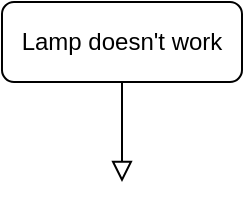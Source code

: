<mxfile version="24.9.0" pages="2">
  <diagram id="C5RBs43oDa-KdzZeNtuy" name="Page-1">
    <mxGraphModel dx="1025" dy="611" grid="1" gridSize="10" guides="1" tooltips="1" connect="1" arrows="1" fold="1" page="1" pageScale="1" pageWidth="827" pageHeight="1169" math="0" shadow="0">
      <root>
        <mxCell id="WIyWlLk6GJQsqaUBKTNV-0" />
        <mxCell id="WIyWlLk6GJQsqaUBKTNV-1" parent="WIyWlLk6GJQsqaUBKTNV-0" />
        <mxCell id="WIyWlLk6GJQsqaUBKTNV-2" value="" style="rounded=0;html=1;jettySize=auto;orthogonalLoop=1;fontSize=11;endArrow=block;endFill=0;endSize=8;strokeWidth=1;shadow=0;labelBackgroundColor=none;edgeStyle=orthogonalEdgeStyle;" parent="WIyWlLk6GJQsqaUBKTNV-1" source="WIyWlLk6GJQsqaUBKTNV-3" edge="1">
          <mxGeometry relative="1" as="geometry">
            <mxPoint x="220" y="170" as="targetPoint" />
          </mxGeometry>
        </mxCell>
        <mxCell id="WIyWlLk6GJQsqaUBKTNV-3" value="Lamp doesn&#39;t work" style="rounded=1;whiteSpace=wrap;html=1;fontSize=12;glass=0;strokeWidth=1;shadow=0;" parent="WIyWlLk6GJQsqaUBKTNV-1" vertex="1">
          <mxGeometry x="160" y="80" width="120" height="40" as="geometry" />
        </mxCell>
      </root>
    </mxGraphModel>
  </diagram>
  <diagram id="6SiOVoqLQWHYyK924Z2G" name="Page-2">
    <mxGraphModel dx="1073" dy="1323" grid="0" gridSize="10" guides="1" tooltips="1" connect="1" arrows="1" fold="1" page="0" pageScale="1" pageWidth="827" pageHeight="1169" math="0" shadow="0">
      <root>
        <mxCell id="0" />
        <mxCell id="1" parent="0" />
        <mxCell id="TC7Gc77UsIQIzNwlmf3q-8" value="" style="edgeStyle=none;curved=1;rounded=0;orthogonalLoop=1;jettySize=auto;html=1;fontSize=12;startSize=8;endSize=8;" edge="1" parent="1" source="TC7Gc77UsIQIzNwlmf3q-1" target="TC7Gc77UsIQIzNwlmf3q-7">
          <mxGeometry relative="1" as="geometry" />
        </mxCell>
        <mxCell id="TC7Gc77UsIQIzNwlmf3q-1" value="Start" style="rounded=1;whiteSpace=wrap;html=1;arcSize=50;" vertex="1" parent="1">
          <mxGeometry x="297.5" y="113" width="120" height="60" as="geometry" />
        </mxCell>
        <mxCell id="TC7Gc77UsIQIzNwlmf3q-11" value="" style="edgeStyle=none;curved=1;rounded=0;orthogonalLoop=1;jettySize=auto;html=1;fontSize=12;startSize=8;endSize=8;" edge="1" parent="1" source="TC7Gc77UsIQIzNwlmf3q-7" target="TC7Gc77UsIQIzNwlmf3q-10">
          <mxGeometry relative="1" as="geometry" />
        </mxCell>
        <mxCell id="TC7Gc77UsIQIzNwlmf3q-7" value="รับข้อมูล ชื่อ" style="shape=parallelogram;perimeter=parallelogramPerimeter;whiteSpace=wrap;html=1;fixedSize=1;rounded=1;arcSize=0;" vertex="1" parent="1">
          <mxGeometry x="296" y="228" width="126" height="63" as="geometry" />
        </mxCell>
        <mxCell id="TC7Gc77UsIQIzNwlmf3q-13" value="" style="edgeStyle=none;curved=1;rounded=0;orthogonalLoop=1;jettySize=auto;html=1;fontSize=12;startSize=8;endSize=8;" edge="1" parent="1" source="TC7Gc77UsIQIzNwlmf3q-10" target="TC7Gc77UsIQIzNwlmf3q-12">
          <mxGeometry relative="1" as="geometry" />
        </mxCell>
        <mxCell id="TC7Gc77UsIQIzNwlmf3q-10" value="รับข้อมูล นามสกุล" style="shape=parallelogram;perimeter=parallelogramPerimeter;whiteSpace=wrap;html=1;fixedSize=1;rounded=1;arcSize=0;" vertex="1" parent="1">
          <mxGeometry x="299" y="318" width="120" height="60" as="geometry" />
        </mxCell>
        <mxCell id="TC7Gc77UsIQIzNwlmf3q-15" value="" style="edgeStyle=none;curved=1;rounded=0;orthogonalLoop=1;jettySize=auto;html=1;fontSize=12;startSize=8;endSize=8;" edge="1" parent="1" source="TC7Gc77UsIQIzNwlmf3q-12" target="TC7Gc77UsIQIzNwlmf3q-14">
          <mxGeometry relative="1" as="geometry" />
        </mxCell>
        <mxCell id="TC7Gc77UsIQIzNwlmf3q-12" value="แสดงผล ชื่อ" style="shape=parallelogram;perimeter=parallelogramPerimeter;whiteSpace=wrap;html=1;fixedSize=1;rounded=1;arcSize=0;" vertex="1" parent="1">
          <mxGeometry x="296" y="421" width="120" height="60" as="geometry" />
        </mxCell>
        <mxCell id="TC7Gc77UsIQIzNwlmf3q-17" value="" style="edgeStyle=none;curved=1;rounded=0;orthogonalLoop=1;jettySize=auto;html=1;fontSize=12;startSize=8;endSize=8;" edge="1" parent="1" source="TC7Gc77UsIQIzNwlmf3q-14" target="TC7Gc77UsIQIzNwlmf3q-16">
          <mxGeometry relative="1" as="geometry" />
        </mxCell>
        <mxCell id="TC7Gc77UsIQIzNwlmf3q-14" value="แสดงผล นามสกุล" style="shape=parallelogram;perimeter=parallelogramPerimeter;whiteSpace=wrap;html=1;fixedSize=1;rounded=1;arcSize=0;" vertex="1" parent="1">
          <mxGeometry x="296" y="524" width="120" height="60" as="geometry" />
        </mxCell>
        <mxCell id="TC7Gc77UsIQIzNwlmf3q-19" value="" style="edgeStyle=none;curved=1;rounded=0;orthogonalLoop=1;jettySize=auto;html=1;fontSize=12;startSize=8;endSize=8;" edge="1" parent="1" source="TC7Gc77UsIQIzNwlmf3q-16" target="TC7Gc77UsIQIzNwlmf3q-18">
          <mxGeometry relative="1" as="geometry" />
        </mxCell>
        <mxCell id="TC7Gc77UsIQIzNwlmf3q-16" value="แสดงผล TC," style="shape=parallelogram;perimeter=parallelogramPerimeter;whiteSpace=wrap;html=1;fixedSize=1;rounded=1;arcSize=0;" vertex="1" parent="1">
          <mxGeometry x="296" y="627" width="120" height="60" as="geometry" />
        </mxCell>
        <mxCell id="TC7Gc77UsIQIzNwlmf3q-21" value="" style="edgeStyle=none;curved=1;rounded=0;orthogonalLoop=1;jettySize=auto;html=1;fontSize=12;startSize=8;endSize=8;" edge="1" parent="1" source="TC7Gc77UsIQIzNwlmf3q-18" target="TC7Gc77UsIQIzNwlmf3q-20">
          <mxGeometry relative="1" as="geometry" />
        </mxCell>
        <mxCell id="TC7Gc77UsIQIzNwlmf3q-18" value="แสดงผล RMUTL," style="shape=parallelogram;perimeter=parallelogramPerimeter;whiteSpace=wrap;html=1;fixedSize=1;rounded=1;arcSize=0;" vertex="1" parent="1">
          <mxGeometry x="296" y="730" width="120" height="60" as="geometry" />
        </mxCell>
        <mxCell id="TC7Gc77UsIQIzNwlmf3q-23" value="" style="edgeStyle=none;curved=1;rounded=0;orthogonalLoop=1;jettySize=auto;html=1;fontSize=12;startSize=8;endSize=8;" edge="1" parent="1" source="TC7Gc77UsIQIzNwlmf3q-20" target="TC7Gc77UsIQIzNwlmf3q-22">
          <mxGeometry relative="1" as="geometry" />
        </mxCell>
        <mxCell id="TC7Gc77UsIQIzNwlmf3q-20" value="แสดงผล ChiangMai," style="shape=parallelogram;perimeter=parallelogramPerimeter;whiteSpace=wrap;html=1;fixedSize=1;rounded=1;arcSize=0;" vertex="1" parent="1">
          <mxGeometry x="248" y="833" width="216" height="60" as="geometry" />
        </mxCell>
        <mxCell id="TC7Gc77UsIQIzNwlmf3q-25" value="" style="edgeStyle=none;curved=1;rounded=0;orthogonalLoop=1;jettySize=auto;html=1;fontSize=12;startSize=8;endSize=8;" edge="1" parent="1" source="TC7Gc77UsIQIzNwlmf3q-22" target="TC7Gc77UsIQIzNwlmf3q-24">
          <mxGeometry relative="1" as="geometry" />
        </mxCell>
        <mxCell id="TC7Gc77UsIQIzNwlmf3q-22" value="แสดงผล &amp;nbsp;Thailand" style="shape=parallelogram;perimeter=parallelogramPerimeter;whiteSpace=wrap;html=1;fixedSize=1;rounded=1;arcSize=0;" vertex="1" parent="1">
          <mxGeometry x="248" y="936" width="216" height="60" as="geometry" />
        </mxCell>
        <mxCell id="TC7Gc77UsIQIzNwlmf3q-24" value="End" style="rounded=1;whiteSpace=wrap;html=1;arcSize=50;" vertex="1" parent="1">
          <mxGeometry x="294.5" y="1039" width="123" height="60" as="geometry" />
        </mxCell>
      </root>
    </mxGraphModel>
  </diagram>
</mxfile>
